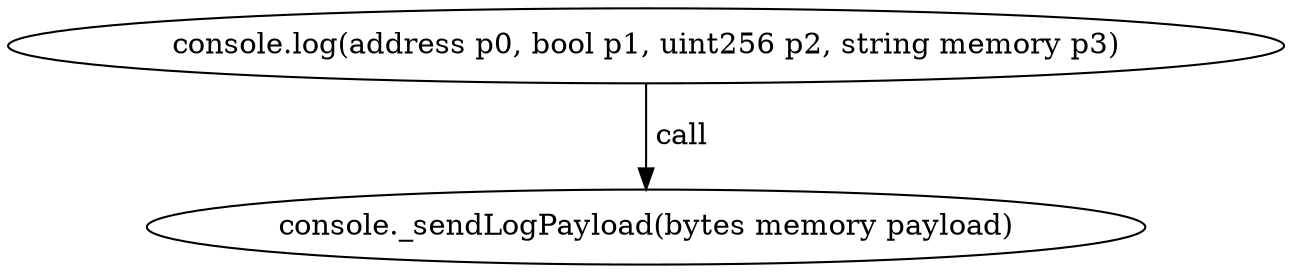digraph "" {
	graph [bb="0,0,513.43,124.8"];
	node [label="\N"];
	"console.log(address p0, bool p1, uint256 p2, string memory p3)"	 [height=0.5,
		pos="256.72,106.8",
		width=7.131];
	"console._sendLogPayload(bytes memory payload)"	 [height=0.5,
		pos="256.72,18",
		width=5.7372];
	"console.log(address p0, bool p1, uint256 p2, string memory p3)" -> "console._sendLogPayload(bytes memory payload)" [key=call,
	label=" call",
	lp="268.57,62.4",
	pos="e,256.72,36.072 256.72,88.401 256.72,76.295 256.72,60.208 256.72,46.467"];
}
digraph "" {
	graph [bb="0,0,513.43,124.8"];
	node [label="\N"];
	"console.log(address p0, bool p1, uint256 p2, string memory p3)"	 [height=0.5,
		pos="256.72,106.8",
		width=7.131];
	"console._sendLogPayload(bytes memory payload)"	 [height=0.5,
		pos="256.72,18",
		width=5.7372];
	"console.log(address p0, bool p1, uint256 p2, string memory p3)" -> "console._sendLogPayload(bytes memory payload)" [key=call,
	label=" call",
	lp="268.57,62.4",
	pos="e,256.72,36.072 256.72,88.401 256.72,76.295 256.72,60.208 256.72,46.467"];
}
